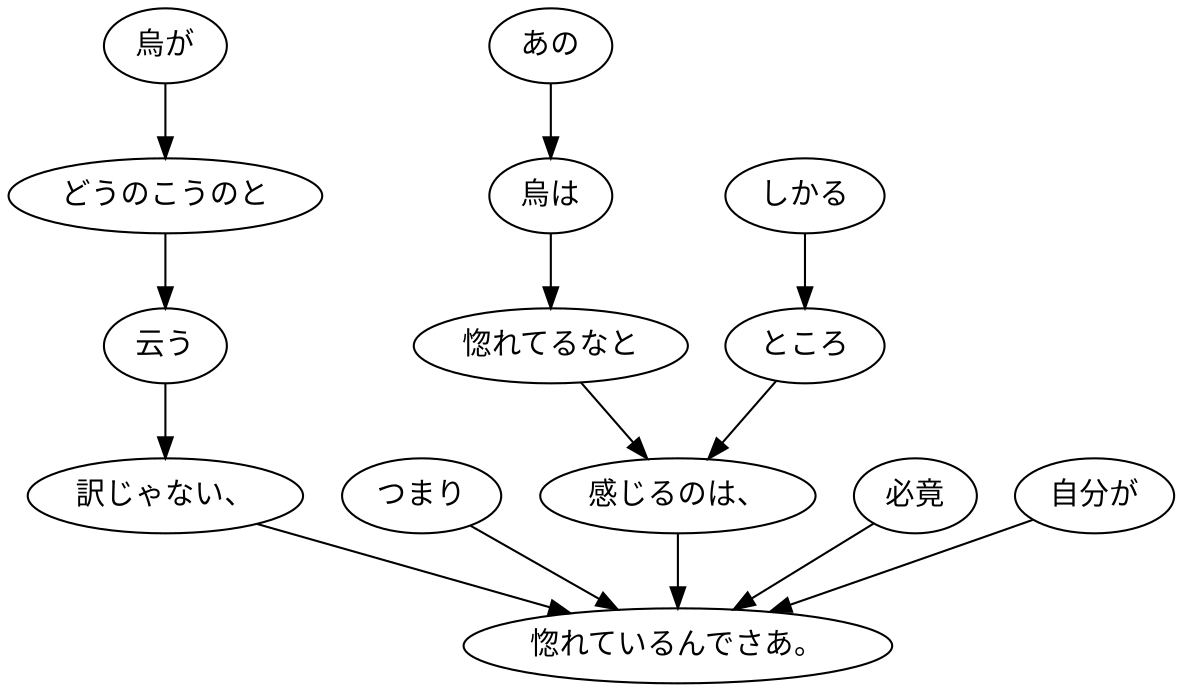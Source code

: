 digraph graph3802 {
	node0 [label="しかる"];
	node1 [label="ところ"];
	node2 [label="あの"];
	node3 [label="烏は"];
	node4 [label="惚れてるなと"];
	node5 [label="感じるのは、"];
	node6 [label="つまり"];
	node7 [label="烏が"];
	node8 [label="どうのこうのと"];
	node9 [label="云う"];
	node10 [label="訳じゃない、"];
	node11 [label="必竟"];
	node12 [label="自分が"];
	node13 [label="惚れているんでさあ。"];
	node0 -> node1;
	node1 -> node5;
	node2 -> node3;
	node3 -> node4;
	node4 -> node5;
	node5 -> node13;
	node6 -> node13;
	node7 -> node8;
	node8 -> node9;
	node9 -> node10;
	node10 -> node13;
	node11 -> node13;
	node12 -> node13;
}
